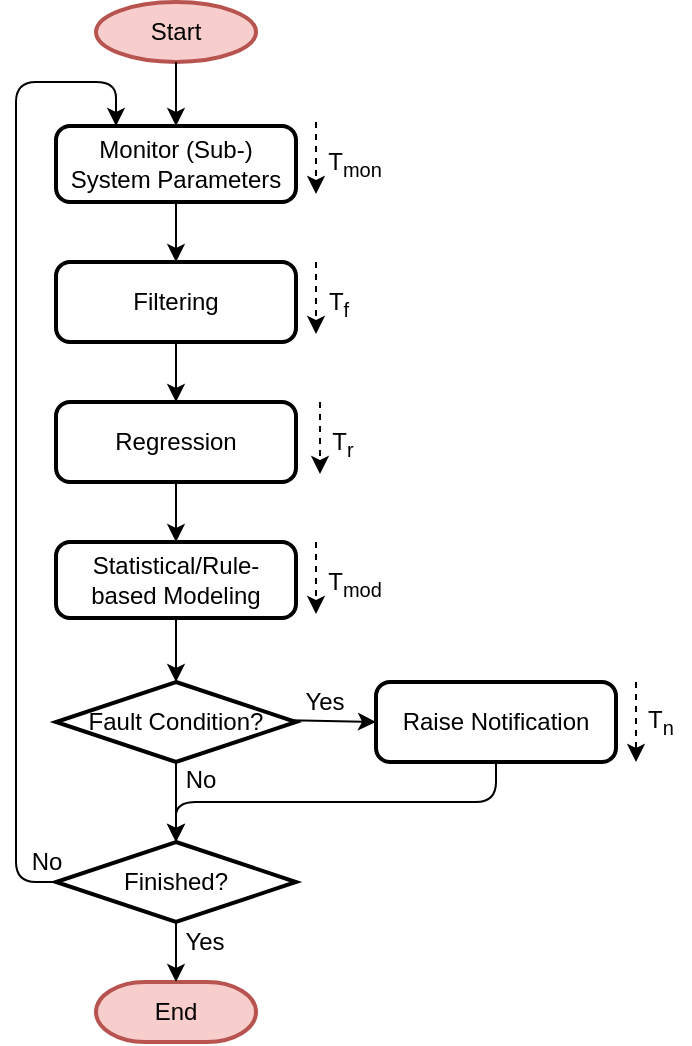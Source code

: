 <mxfile version="12.9.6" type="device"><diagram id="C5RBs43oDa-KdzZeNtuy" name="Page-1"><mxGraphModel dx="786" dy="514" grid="1" gridSize="10" guides="1" tooltips="1" connect="1" arrows="1" fold="1" page="1" pageScale="1" pageWidth="827" pageHeight="1169" math="0" shadow="0"><root><mxCell id="WIyWlLk6GJQsqaUBKTNV-0"/><mxCell id="WIyWlLk6GJQsqaUBKTNV-1" parent="WIyWlLk6GJQsqaUBKTNV-0"/><mxCell id="gS6o8VqeqXPsHkakJWrJ-0" value="Start" style="strokeWidth=2;html=1;shape=mxgraph.flowchart.start_1;whiteSpace=wrap;fillColor=#f8cecc;strokeColor=#b85450;" parent="WIyWlLk6GJQsqaUBKTNV-1" vertex="1"><mxGeometry x="300" y="120" width="80" height="30" as="geometry"/></mxCell><mxCell id="gS6o8VqeqXPsHkakJWrJ-3" value="Monitor (Sub-) System Parameters" style="rounded=1;whiteSpace=wrap;html=1;absoluteArcSize=1;arcSize=14;strokeWidth=2;" parent="WIyWlLk6GJQsqaUBKTNV-1" vertex="1"><mxGeometry x="280" y="182" width="120" height="38" as="geometry"/></mxCell><mxCell id="gS6o8VqeqXPsHkakJWrJ-11" value="End" style="strokeWidth=2;html=1;shape=mxgraph.flowchart.terminator;whiteSpace=wrap;fillColor=#f8cecc;strokeColor=#b85450;" parent="WIyWlLk6GJQsqaUBKTNV-1" vertex="1"><mxGeometry x="300" y="610" width="80" height="30" as="geometry"/></mxCell><mxCell id="gS6o8VqeqXPsHkakJWrJ-13" value="Raise Notification" style="rounded=1;whiteSpace=wrap;html=1;absoluteArcSize=1;arcSize=14;strokeWidth=2;" parent="WIyWlLk6GJQsqaUBKTNV-1" vertex="1"><mxGeometry x="440" y="460" width="120" height="40" as="geometry"/></mxCell><mxCell id="gS6o8VqeqXPsHkakJWrJ-15" value="" style="endArrow=classic;html=1;exitX=0.5;exitY=1;exitDx=0;exitDy=0;exitPerimeter=0;entryX=0.5;entryY=0;entryDx=0;entryDy=0;" parent="WIyWlLk6GJQsqaUBKTNV-1" source="gS6o8VqeqXPsHkakJWrJ-0" target="gS6o8VqeqXPsHkakJWrJ-3" edge="1"><mxGeometry width="50" height="50" relative="1" as="geometry"><mxPoint x="350" y="150" as="sourcePoint"/><mxPoint x="420" y="135" as="targetPoint"/></mxGeometry></mxCell><mxCell id="gS6o8VqeqXPsHkakJWrJ-19" value="" style="endArrow=classic;html=1;exitX=0.5;exitY=1;exitDx=0;exitDy=0;entryX=0.5;entryY=0;entryDx=0;entryDy=0;" parent="WIyWlLk6GJQsqaUBKTNV-1" source="gS6o8VqeqXPsHkakJWrJ-3" target="g6iQ00QzUbz5NA3cHxYG-0" edge="1"><mxGeometry width="50" height="50" relative="1" as="geometry"><mxPoint x="320" y="280" as="sourcePoint"/><mxPoint x="340" y="260" as="targetPoint"/></mxGeometry></mxCell><mxCell id="gS6o8VqeqXPsHkakJWrJ-21" value="" style="endArrow=classic;html=1;exitX=0.5;exitY=1;exitDx=0;exitDy=0;exitPerimeter=0;entryX=0.5;entryY=0;entryDx=0;entryDy=0;entryPerimeter=0;" parent="WIyWlLk6GJQsqaUBKTNV-1" source="ICovKSawRmAeMIJ5vwR8-11" target="gS6o8VqeqXPsHkakJWrJ-11" edge="1"><mxGeometry width="50" height="50" relative="1" as="geometry"><mxPoint x="350" y="600" as="sourcePoint"/><mxPoint x="580" y="400" as="targetPoint"/></mxGeometry></mxCell><mxCell id="gS6o8VqeqXPsHkakJWrJ-22" value="" style="endArrow=classic;html=1;exitX=0.925;exitY=0.475;exitDx=0;exitDy=0;exitPerimeter=0;entryX=0;entryY=0.5;entryDx=0;entryDy=0;" parent="WIyWlLk6GJQsqaUBKTNV-1" source="ICovKSawRmAeMIJ5vwR8-3" target="gS6o8VqeqXPsHkakJWrJ-13" edge="1"><mxGeometry width="50" height="50" relative="1" as="geometry"><mxPoint x="390" y="535.5" as="sourcePoint"/><mxPoint x="580" y="485.5" as="targetPoint"/></mxGeometry></mxCell><mxCell id="gS6o8VqeqXPsHkakJWrJ-45" value="" style="endArrow=classic;html=1;dashed=1;" parent="WIyWlLk6GJQsqaUBKTNV-1" edge="1"><mxGeometry width="50" height="50" relative="1" as="geometry"><mxPoint x="570" y="460" as="sourcePoint"/><mxPoint x="570" y="500" as="targetPoint"/></mxGeometry></mxCell><mxCell id="ICovKSawRmAeMIJ5vwR8-3" value="Fault Condition?" style="strokeWidth=2;html=1;shape=mxgraph.flowchart.decision;whiteSpace=wrap;" parent="WIyWlLk6GJQsqaUBKTNV-1" vertex="1"><mxGeometry x="280" y="460" width="120" height="40" as="geometry"/></mxCell><mxCell id="ICovKSawRmAeMIJ5vwR8-11" value="Finished?" style="strokeWidth=2;html=1;shape=mxgraph.flowchart.decision;whiteSpace=wrap;" parent="WIyWlLk6GJQsqaUBKTNV-1" vertex="1"><mxGeometry x="280" y="540" width="120" height="40" as="geometry"/></mxCell><mxCell id="ICovKSawRmAeMIJ5vwR8-12" value="" style="endArrow=classic;html=1;exitX=0.5;exitY=1;exitDx=0;exitDy=0;exitPerimeter=0;entryX=0.5;entryY=0;entryDx=0;entryDy=0;entryPerimeter=0;" parent="WIyWlLk6GJQsqaUBKTNV-1" source="ICovKSawRmAeMIJ5vwR8-3" target="ICovKSawRmAeMIJ5vwR8-11" edge="1"><mxGeometry width="50" height="50" relative="1" as="geometry"><mxPoint x="530" y="470" as="sourcePoint"/><mxPoint x="580" y="420" as="targetPoint"/></mxGeometry></mxCell><mxCell id="ICovKSawRmAeMIJ5vwR8-27" value="" style="endArrow=classic;html=1;exitX=0;exitY=0.5;exitDx=0;exitDy=0;entryX=0.25;entryY=0;entryDx=0;entryDy=0;exitPerimeter=0;" parent="WIyWlLk6GJQsqaUBKTNV-1" source="ICovKSawRmAeMIJ5vwR8-11" target="gS6o8VqeqXPsHkakJWrJ-3" edge="1"><mxGeometry width="50" height="50" relative="1" as="geometry"><mxPoint x="240" y="360" as="sourcePoint"/><mxPoint x="330" y="180" as="targetPoint"/><Array as="points"><mxPoint x="260" y="560"/><mxPoint x="260" y="160"/><mxPoint x="310" y="160"/></Array></mxGeometry></mxCell><mxCell id="ICovKSawRmAeMIJ5vwR8-33" value="" style="endArrow=classic;html=1;dashed=1;" parent="WIyWlLk6GJQsqaUBKTNV-1" edge="1"><mxGeometry width="50" height="50" relative="1" as="geometry"><mxPoint x="410" y="180" as="sourcePoint"/><mxPoint x="410" y="216" as="targetPoint"/></mxGeometry></mxCell><mxCell id="Xj0JjOck6uxf-qbpshgx-6" value="" style="endArrow=classic;html=1;exitX=0.5;exitY=1;exitDx=0;exitDy=0;entryX=0.5;entryY=0;entryDx=0;entryDy=0;entryPerimeter=0;" parent="WIyWlLk6GJQsqaUBKTNV-1" source="gS6o8VqeqXPsHkakJWrJ-13" target="ICovKSawRmAeMIJ5vwR8-11" edge="1"><mxGeometry width="50" height="50" relative="1" as="geometry"><mxPoint x="380" y="540" as="sourcePoint"/><mxPoint x="430" y="490" as="targetPoint"/><Array as="points"><mxPoint x="500" y="520"/><mxPoint x="340" y="520"/></Array></mxGeometry></mxCell><mxCell id="bqIy7C-xzIqh9TK-yOBw-0" value="No" style="text;html=1;align=center;verticalAlign=middle;resizable=0;points=[];autosize=1;" parent="WIyWlLk6GJQsqaUBKTNV-1" vertex="1"><mxGeometry x="260" y="540" width="30" height="20" as="geometry"/></mxCell><mxCell id="bqIy7C-xzIqh9TK-yOBw-1" value="Yes" style="text;html=1;align=center;verticalAlign=middle;resizable=0;points=[];autosize=1;" parent="WIyWlLk6GJQsqaUBKTNV-1" vertex="1"><mxGeometry x="334" y="580" width="40" height="20" as="geometry"/></mxCell><mxCell id="bqIy7C-xzIqh9TK-yOBw-2" value="No" style="text;html=1;align=center;verticalAlign=middle;resizable=0;points=[];autosize=1;" parent="WIyWlLk6GJQsqaUBKTNV-1" vertex="1"><mxGeometry x="337" y="499" width="30" height="20" as="geometry"/></mxCell><mxCell id="bqIy7C-xzIqh9TK-yOBw-3" value="Yes" style="text;html=1;align=center;verticalAlign=middle;resizable=0;points=[];autosize=1;" parent="WIyWlLk6GJQsqaUBKTNV-1" vertex="1"><mxGeometry x="394" y="460" width="40" height="20" as="geometry"/></mxCell><mxCell id="bqIy7C-xzIqh9TK-yOBw-4" value="T&lt;sub&gt;mon&lt;/sub&gt;" style="text;html=1;align=center;verticalAlign=middle;resizable=0;points=[];autosize=1;" parent="WIyWlLk6GJQsqaUBKTNV-1" vertex="1"><mxGeometry x="409" y="191" width="40" height="20" as="geometry"/></mxCell><mxCell id="bqIy7C-xzIqh9TK-yOBw-5" value="T&lt;sub&gt;n&lt;/sub&gt;" style="text;html=1;align=center;verticalAlign=middle;resizable=0;points=[];autosize=1;" parent="WIyWlLk6GJQsqaUBKTNV-1" vertex="1"><mxGeometry x="567" y="470" width="30" height="20" as="geometry"/></mxCell><mxCell id="g6iQ00QzUbz5NA3cHxYG-0" value="Filtering" style="rounded=1;whiteSpace=wrap;html=1;absoluteArcSize=1;arcSize=14;strokeWidth=2;" parent="WIyWlLk6GJQsqaUBKTNV-1" vertex="1"><mxGeometry x="280" y="250" width="120" height="40" as="geometry"/></mxCell><mxCell id="g6iQ00QzUbz5NA3cHxYG-1" value="Regression" style="rounded=1;whiteSpace=wrap;html=1;absoluteArcSize=1;arcSize=14;strokeWidth=2;" parent="WIyWlLk6GJQsqaUBKTNV-1" vertex="1"><mxGeometry x="280" y="320" width="120" height="40" as="geometry"/></mxCell><mxCell id="g6iQ00QzUbz5NA3cHxYG-2" value="Statistical/Rule-based&amp;nbsp;Modeling" style="rounded=1;whiteSpace=wrap;html=1;absoluteArcSize=1;arcSize=14;strokeWidth=2;" parent="WIyWlLk6GJQsqaUBKTNV-1" vertex="1"><mxGeometry x="280" y="390" width="120" height="38" as="geometry"/></mxCell><mxCell id="g6iQ00QzUbz5NA3cHxYG-7" value="" style="endArrow=classic;html=1;exitX=0.5;exitY=1;exitDx=0;exitDy=0;" parent="WIyWlLk6GJQsqaUBKTNV-1" source="g6iQ00QzUbz5NA3cHxYG-0" target="g6iQ00QzUbz5NA3cHxYG-1" edge="1"><mxGeometry width="50" height="50" relative="1" as="geometry"><mxPoint x="350" y="230" as="sourcePoint"/><mxPoint x="350" y="260" as="targetPoint"/></mxGeometry></mxCell><mxCell id="g6iQ00QzUbz5NA3cHxYG-10" value="" style="endArrow=classic;html=1;exitX=0.5;exitY=1;exitDx=0;exitDy=0;entryX=0.5;entryY=0;entryDx=0;entryDy=0;" parent="WIyWlLk6GJQsqaUBKTNV-1" source="g6iQ00QzUbz5NA3cHxYG-1" target="g6iQ00QzUbz5NA3cHxYG-2" edge="1"><mxGeometry width="50" height="50" relative="1" as="geometry"><mxPoint x="350" y="300" as="sourcePoint"/><mxPoint x="350" y="330" as="targetPoint"/></mxGeometry></mxCell><mxCell id="g6iQ00QzUbz5NA3cHxYG-11" value="" style="endArrow=classic;html=1;exitX=0.5;exitY=1;exitDx=0;exitDy=0;entryX=0.5;entryY=0;entryDx=0;entryDy=0;entryPerimeter=0;" parent="WIyWlLk6GJQsqaUBKTNV-1" source="g6iQ00QzUbz5NA3cHxYG-2" target="ICovKSawRmAeMIJ5vwR8-3" edge="1"><mxGeometry width="50" height="50" relative="1" as="geometry"><mxPoint x="350" y="370" as="sourcePoint"/><mxPoint x="350" y="400" as="targetPoint"/></mxGeometry></mxCell><mxCell id="g6iQ00QzUbz5NA3cHxYG-12" value="" style="endArrow=classic;html=1;dashed=1;" parent="WIyWlLk6GJQsqaUBKTNV-1" edge="1"><mxGeometry width="50" height="50" relative="1" as="geometry"><mxPoint x="410" y="250" as="sourcePoint"/><mxPoint x="410" y="286" as="targetPoint"/></mxGeometry></mxCell><mxCell id="g6iQ00QzUbz5NA3cHxYG-13" value="T&lt;sub&gt;f&lt;/sub&gt;" style="text;html=1;align=center;verticalAlign=middle;resizable=0;points=[];autosize=1;" parent="WIyWlLk6GJQsqaUBKTNV-1" vertex="1"><mxGeometry x="406" y="261" width="30" height="20" as="geometry"/></mxCell><mxCell id="g6iQ00QzUbz5NA3cHxYG-14" value="" style="endArrow=classic;html=1;dashed=1;" parent="WIyWlLk6GJQsqaUBKTNV-1" edge="1"><mxGeometry width="50" height="50" relative="1" as="geometry"><mxPoint x="412" y="320" as="sourcePoint"/><mxPoint x="412" y="356" as="targetPoint"/></mxGeometry></mxCell><mxCell id="g6iQ00QzUbz5NA3cHxYG-15" value="T&lt;sub&gt;r&lt;/sub&gt;" style="text;html=1;align=center;verticalAlign=middle;resizable=0;points=[];autosize=1;" parent="WIyWlLk6GJQsqaUBKTNV-1" vertex="1"><mxGeometry x="408" y="331" width="30" height="20" as="geometry"/></mxCell><mxCell id="g6iQ00QzUbz5NA3cHxYG-16" value="" style="endArrow=classic;html=1;dashed=1;" parent="WIyWlLk6GJQsqaUBKTNV-1" edge="1"><mxGeometry width="50" height="50" relative="1" as="geometry"><mxPoint x="410" y="390" as="sourcePoint"/><mxPoint x="410" y="426" as="targetPoint"/></mxGeometry></mxCell><mxCell id="g6iQ00QzUbz5NA3cHxYG-17" value="T&lt;sub&gt;mod&lt;/sub&gt;" style="text;html=1;align=center;verticalAlign=middle;resizable=0;points=[];autosize=1;" parent="WIyWlLk6GJQsqaUBKTNV-1" vertex="1"><mxGeometry x="409" y="401" width="40" height="20" as="geometry"/></mxCell></root></mxGraphModel></diagram></mxfile>